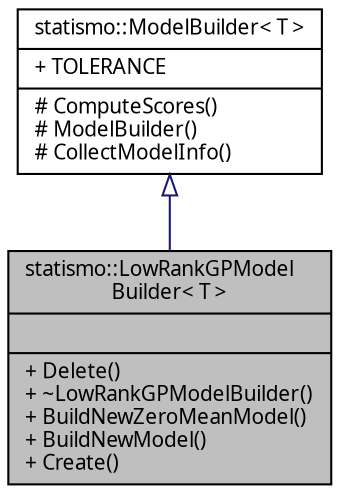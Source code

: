 digraph "statismo::LowRankGPModelBuilder&lt; T &gt;"
{
  edge [fontname="FreeSans.ttf",fontsize="10",labelfontname="FreeSans.ttf",labelfontsize="10"];
  node [fontname="FreeSans.ttf",fontsize="10",shape=record];
  Node1 [label="{statismo::LowRankGPModel\lBuilder\< T \>\n||+ Delete()\l+ ~LowRankGPModelBuilder()\l+ BuildNewZeroMeanModel()\l+ BuildNewModel()\l+ Create()\l}",height=0.2,width=0.4,color="black", fillcolor="grey75", style="filled" fontcolor="black"];
  Node2 -> Node1 [dir="back",color="midnightblue",fontsize="10",style="solid",arrowtail="onormal",fontname="FreeSans.ttf"];
  Node2 [label="{statismo::ModelBuilder\< T \>\n|+ TOLERANCE\l|# ComputeScores()\l# ModelBuilder()\l# CollectModelInfo()\l}",height=0.2,width=0.4,color="black", fillcolor="white", style="filled",URL="$classstatismo_1_1ModelBuilder.html",tooltip="Common base class for all the model builder classes. "];
}

